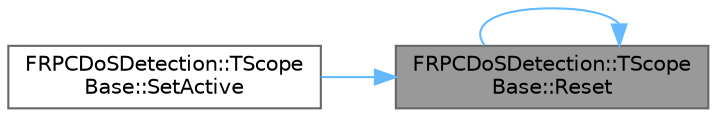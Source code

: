 digraph "FRPCDoSDetection::TScopeBase::Reset"
{
 // INTERACTIVE_SVG=YES
 // LATEX_PDF_SIZE
  bgcolor="transparent";
  edge [fontname=Helvetica,fontsize=10,labelfontname=Helvetica,labelfontsize=10];
  node [fontname=Helvetica,fontsize=10,shape=box,height=0.2,width=0.4];
  rankdir="RL";
  Node1 [id="Node000001",label="FRPCDoSDetection::TScope\lBase::Reset",height=0.2,width=0.4,color="gray40", fillcolor="grey60", style="filled", fontcolor="black",tooltip="Resets the properties covered by this scope, at both the start/end of the scope."];
  Node1 -> Node1 [id="edge1_Node000001_Node000001",dir="back",color="steelblue1",style="solid",tooltip=" "];
  Node1 -> Node2 [id="edge2_Node000001_Node000002",dir="back",color="steelblue1",style="solid",tooltip=" "];
  Node2 [id="Node000002",label="FRPCDoSDetection::TScope\lBase::SetActive",height=0.2,width=0.4,color="grey40", fillcolor="white", style="filled",URL="$d9/d21/classFRPCDoSDetection_1_1TScopeBase.html#afc0f9575d041b5b34fe8ff6d04684531",tooltip="Sets whether or not the current code scope is active."];
}
